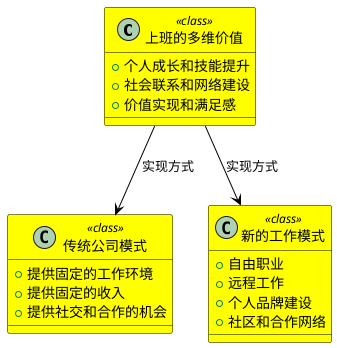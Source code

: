 @startuml
!define RECTANGLE class

skinparam class {
  BackgroundColor<<RECTANGLE>> Yellow
  BorderColor Black
  ArrowColor Black
}

class "上班的多维价值" as MultiDimensionalValue <<RECTANGLE>> {
  + 个人成长和技能提升
  + 社会联系和网络建设
  + 价值实现和满足感
}

class "传统公司模式" as TraditionalCompanyModel <<RECTANGLE>> {
  + 提供固定的工作环境
  + 提供固定的收入
  + 提供社交和合作的机会
}

class "新的工作模式" as NewWorkModel <<RECTANGLE>> {
  + 自由职业
  + 远程工作
  + 个人品牌建设
  + 社区和合作网络
}

MultiDimensionalValue -down-> TraditionalCompanyModel : 实现方式
MultiDimensionalValue -down-> NewWorkModel : 实现方式

@enduml
